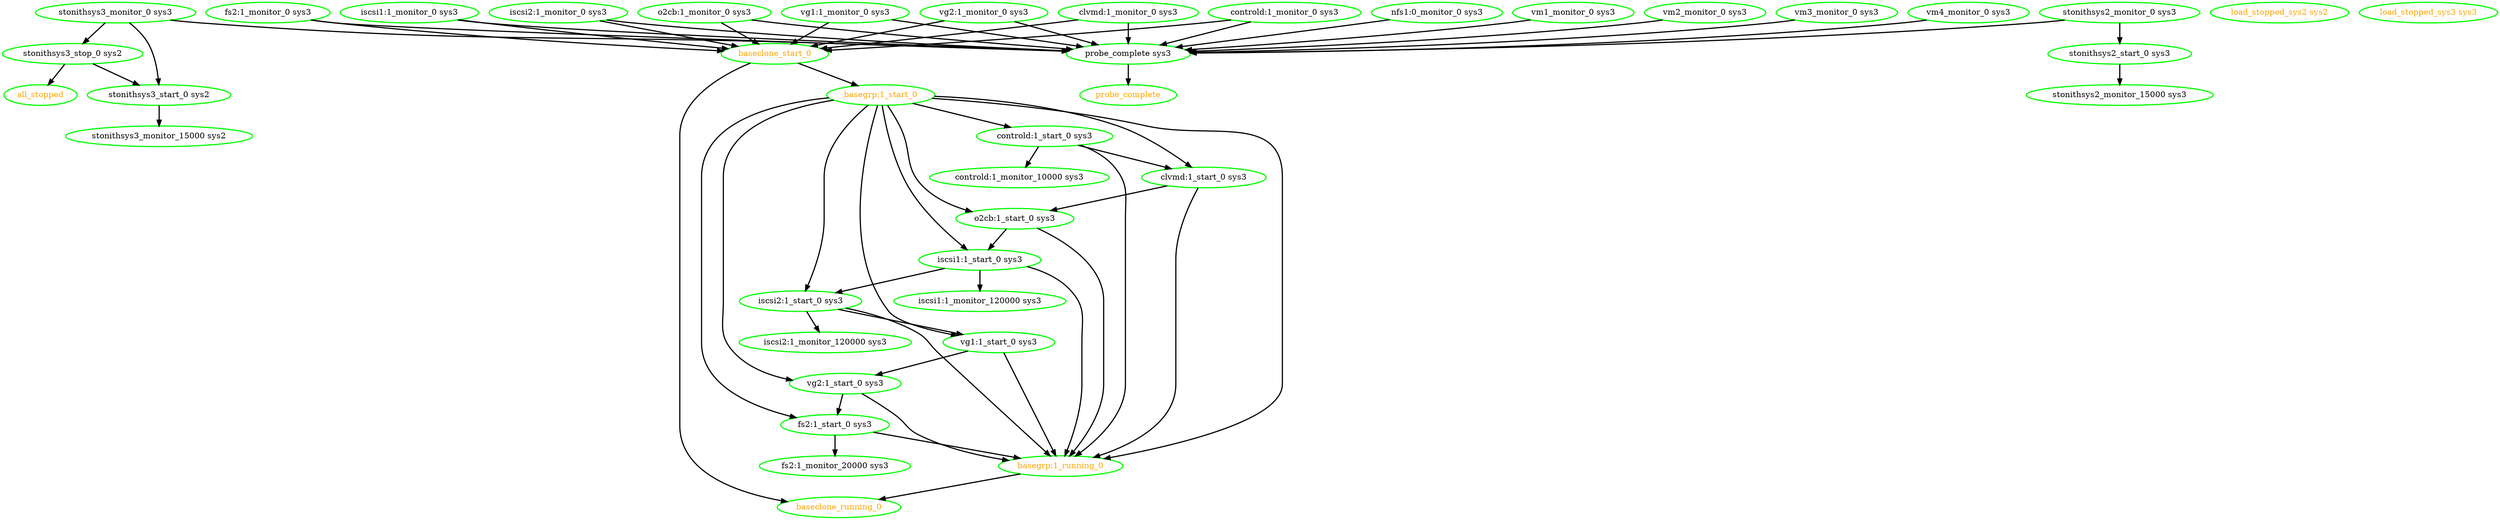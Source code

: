 digraph "g" {
"all_stopped" [ style=bold color="green" fontcolor="orange"]
"baseclone_running_0" [ style=bold color="green" fontcolor="orange" ]
"baseclone_start_0" -> "baseclone_running_0" [ style = bold]
"baseclone_start_0" -> "basegrp:1_start_0" [ style = bold]
"baseclone_start_0" [ style=bold color="green" fontcolor="orange" ]
"basegrp:1_running_0" -> "baseclone_running_0" [ style = bold]
"basegrp:1_running_0" [ style=bold color="green" fontcolor="orange" ]
"basegrp:1_start_0" -> "basegrp:1_running_0" [ style = bold]
"basegrp:1_start_0" -> "clvmd:1_start_0 sys3" [ style = bold]
"basegrp:1_start_0" -> "controld:1_start_0 sys3" [ style = bold]
"basegrp:1_start_0" -> "fs2:1_start_0 sys3" [ style = bold]
"basegrp:1_start_0" -> "iscsi1:1_start_0 sys3" [ style = bold]
"basegrp:1_start_0" -> "iscsi2:1_start_0 sys3" [ style = bold]
"basegrp:1_start_0" -> "o2cb:1_start_0 sys3" [ style = bold]
"basegrp:1_start_0" -> "vg1:1_start_0 sys3" [ style = bold]
"basegrp:1_start_0" -> "vg2:1_start_0 sys3" [ style = bold]
"basegrp:1_start_0" [ style=bold color="green" fontcolor="orange" ]
"clvmd:1_monitor_0 sys3" -> "baseclone_start_0" [ style = bold]
"clvmd:1_monitor_0 sys3" -> "probe_complete sys3" [ style = bold]
"clvmd:1_monitor_0 sys3" [ style=bold color="green" fontcolor="black" ]
"clvmd:1_start_0 sys3" -> "basegrp:1_running_0" [ style = bold]
"clvmd:1_start_0 sys3" -> "o2cb:1_start_0 sys3" [ style = bold]
"clvmd:1_start_0 sys3" [ style=bold color="green" fontcolor="black" ]
"controld:1_monitor_0 sys3" -> "baseclone_start_0" [ style = bold]
"controld:1_monitor_0 sys3" -> "probe_complete sys3" [ style = bold]
"controld:1_monitor_0 sys3" [ style=bold color="green" fontcolor="black" ]
"controld:1_monitor_10000 sys3" [ style=bold color="green" fontcolor="black" ]
"controld:1_start_0 sys3" -> "basegrp:1_running_0" [ style = bold]
"controld:1_start_0 sys3" -> "clvmd:1_start_0 sys3" [ style = bold]
"controld:1_start_0 sys3" -> "controld:1_monitor_10000 sys3" [ style = bold]
"controld:1_start_0 sys3" [ style=bold color="green" fontcolor="black" ]
"fs2:1_monitor_0 sys3" -> "baseclone_start_0" [ style = bold]
"fs2:1_monitor_0 sys3" -> "probe_complete sys3" [ style = bold]
"fs2:1_monitor_0 sys3" [ style=bold color="green" fontcolor="black" ]
"fs2:1_monitor_20000 sys3" [ style=bold color="green" fontcolor="black" ]
"fs2:1_start_0 sys3" -> "basegrp:1_running_0" [ style = bold]
"fs2:1_start_0 sys3" -> "fs2:1_monitor_20000 sys3" [ style = bold]
"fs2:1_start_0 sys3" [ style=bold color="green" fontcolor="black" ]
"iscsi1:1_monitor_0 sys3" -> "baseclone_start_0" [ style = bold]
"iscsi1:1_monitor_0 sys3" -> "probe_complete sys3" [ style = bold]
"iscsi1:1_monitor_0 sys3" [ style=bold color="green" fontcolor="black" ]
"iscsi1:1_monitor_120000 sys3" [ style=bold color="green" fontcolor="black" ]
"iscsi1:1_start_0 sys3" -> "basegrp:1_running_0" [ style = bold]
"iscsi1:1_start_0 sys3" -> "iscsi1:1_monitor_120000 sys3" [ style = bold]
"iscsi1:1_start_0 sys3" -> "iscsi2:1_start_0 sys3" [ style = bold]
"iscsi1:1_start_0 sys3" [ style=bold color="green" fontcolor="black" ]
"iscsi2:1_monitor_0 sys3" -> "baseclone_start_0" [ style = bold]
"iscsi2:1_monitor_0 sys3" -> "probe_complete sys3" [ style = bold]
"iscsi2:1_monitor_0 sys3" [ style=bold color="green" fontcolor="black" ]
"iscsi2:1_monitor_120000 sys3" [ style=bold color="green" fontcolor="black" ]
"iscsi2:1_start_0 sys3" -> "basegrp:1_running_0" [ style = bold]
"iscsi2:1_start_0 sys3" -> "iscsi2:1_monitor_120000 sys3" [ style = bold]
"iscsi2:1_start_0 sys3" -> "vg1:1_start_0 sys3" [ style = bold]
"iscsi2:1_start_0 sys3" [ style=bold color="green" fontcolor="black" ]
"load_stopped_sys2 sys2" [ style=bold color="green" fontcolor="orange" ]
"load_stopped_sys3 sys3" [ style=bold color="green" fontcolor="orange" ]
"nfs1:0_monitor_0 sys3" -> "probe_complete sys3" [ style = bold]
"nfs1:0_monitor_0 sys3" [ style=bold color="green" fontcolor="black" ]
"o2cb:1_monitor_0 sys3" -> "baseclone_start_0" [ style = bold]
"o2cb:1_monitor_0 sys3" -> "probe_complete sys3" [ style = bold]
"o2cb:1_monitor_0 sys3" [ style=bold color="green" fontcolor="black" ]
"o2cb:1_start_0 sys3" -> "basegrp:1_running_0" [ style = bold]
"o2cb:1_start_0 sys3" -> "iscsi1:1_start_0 sys3" [ style = bold]
"o2cb:1_start_0 sys3" [ style=bold color="green" fontcolor="black" ]
"probe_complete sys3" -> "probe_complete" [ style = bold]
"probe_complete sys3" [ style=bold color="green" fontcolor="black" ]
"probe_complete" [ style=bold color="green" fontcolor="orange" ]
"stonithsys2_monitor_0 sys3" -> "probe_complete sys3" [ style = bold]
"stonithsys2_monitor_0 sys3" -> "stonithsys2_start_0 sys3" [ style = bold]
"stonithsys2_monitor_0 sys3" [ style=bold color="green" fontcolor="black" ]
"stonithsys2_monitor_15000 sys3" [ style=bold color="green" fontcolor="black" ]
"stonithsys2_start_0 sys3" -> "stonithsys2_monitor_15000 sys3" [ style = bold]
"stonithsys2_start_0 sys3" [ style=bold color="green" fontcolor="black" ]
"stonithsys3_monitor_0 sys3" -> "probe_complete sys3" [ style = bold]
"stonithsys3_monitor_0 sys3" -> "stonithsys3_start_0 sys2" [ style = bold]
"stonithsys3_monitor_0 sys3" -> "stonithsys3_stop_0 sys2" [ style = bold]
"stonithsys3_monitor_0 sys3" [ style=bold color="green" fontcolor="black" ]
"stonithsys3_monitor_15000 sys2" [ style=bold color="green" fontcolor="black" ]
"stonithsys3_start_0 sys2" -> "stonithsys3_monitor_15000 sys2" [ style = bold]
"stonithsys3_start_0 sys2" [ style=bold color="green" fontcolor="black" ]
"stonithsys3_stop_0 sys2" -> "all_stopped" [ style = bold]
"stonithsys3_stop_0 sys2" -> "stonithsys3_start_0 sys2" [ style = bold]
"stonithsys3_stop_0 sys2" [ style=bold color="green" fontcolor="black" ]
"vg1:1_monitor_0 sys3" -> "baseclone_start_0" [ style = bold]
"vg1:1_monitor_0 sys3" -> "probe_complete sys3" [ style = bold]
"vg1:1_monitor_0 sys3" [ style=bold color="green" fontcolor="black" ]
"vg1:1_start_0 sys3" -> "basegrp:1_running_0" [ style = bold]
"vg1:1_start_0 sys3" -> "vg2:1_start_0 sys3" [ style = bold]
"vg1:1_start_0 sys3" [ style=bold color="green" fontcolor="black" ]
"vg2:1_monitor_0 sys3" -> "baseclone_start_0" [ style = bold]
"vg2:1_monitor_0 sys3" -> "probe_complete sys3" [ style = bold]
"vg2:1_monitor_0 sys3" [ style=bold color="green" fontcolor="black" ]
"vg2:1_start_0 sys3" -> "basegrp:1_running_0" [ style = bold]
"vg2:1_start_0 sys3" -> "fs2:1_start_0 sys3" [ style = bold]
"vg2:1_start_0 sys3" [ style=bold color="green" fontcolor="black" ]
"vm1_monitor_0 sys3" -> "probe_complete sys3" [ style = bold]
"vm1_monitor_0 sys3" [ style=bold color="green" fontcolor="black" ]
"vm2_monitor_0 sys3" -> "probe_complete sys3" [ style = bold]
"vm2_monitor_0 sys3" [ style=bold color="green" fontcolor="black" ]
"vm3_monitor_0 sys3" -> "probe_complete sys3" [ style = bold]
"vm3_monitor_0 sys3" [ style=bold color="green" fontcolor="black" ]
"vm4_monitor_0 sys3" -> "probe_complete sys3" [ style = bold]
"vm4_monitor_0 sys3" [ style=bold color="green" fontcolor="black" ]
}
